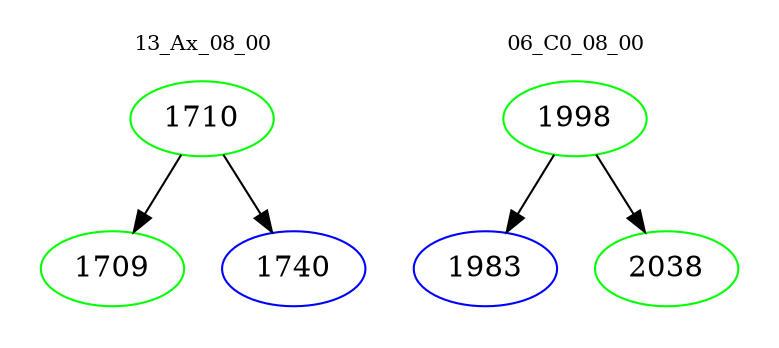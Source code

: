 digraph{
subgraph cluster_0 {
color = white
label = "13_Ax_08_00";
fontsize=10;
T0_1710 [label="1710", color="green"]
T0_1710 -> T0_1709 [color="black"]
T0_1709 [label="1709", color="green"]
T0_1710 -> T0_1740 [color="black"]
T0_1740 [label="1740", color="blue"]
}
subgraph cluster_1 {
color = white
label = "06_C0_08_00";
fontsize=10;
T1_1998 [label="1998", color="green"]
T1_1998 -> T1_1983 [color="black"]
T1_1983 [label="1983", color="blue"]
T1_1998 -> T1_2038 [color="black"]
T1_2038 [label="2038", color="green"]
}
}
